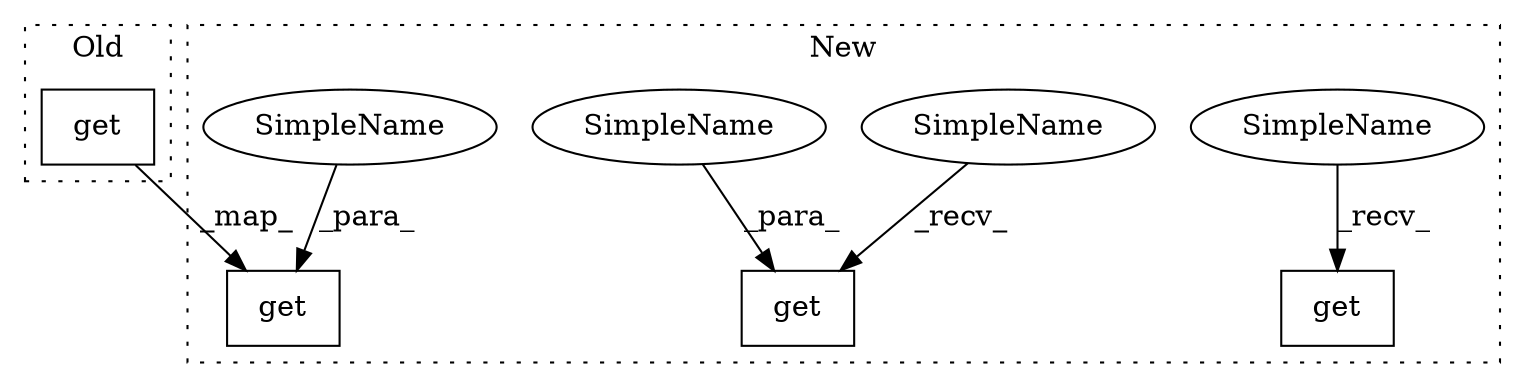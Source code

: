digraph G {
subgraph cluster0 {
1 [label="get" a="32" s="1594,1724" l="15,-5" shape="box"];
label = "Old";
style="dotted";
}
subgraph cluster1 {
2 [label="get" a="32" s="1580,1718" l="17,-5" shape="box"];
3 [label="get" a="32" s="1489,1514" l="4,1" shape="box"];
4 [label="SimpleName" a="42" s="" l="" shape="ellipse"];
5 [label="get" a="32" s="1739,1883" l="17,-5" shape="box"];
6 [label="SimpleName" a="42" s="" l="" shape="ellipse"];
7 [label="SimpleName" a="42" s="1485" l="3" shape="ellipse"];
8 [label="SimpleName" a="42" s="1735" l="3" shape="ellipse"];
label = "New";
style="dotted";
}
1 -> 2 [label="_map_"];
4 -> 2 [label="_para_"];
6 -> 5 [label="_para_"];
7 -> 3 [label="_recv_"];
8 -> 5 [label="_recv_"];
}